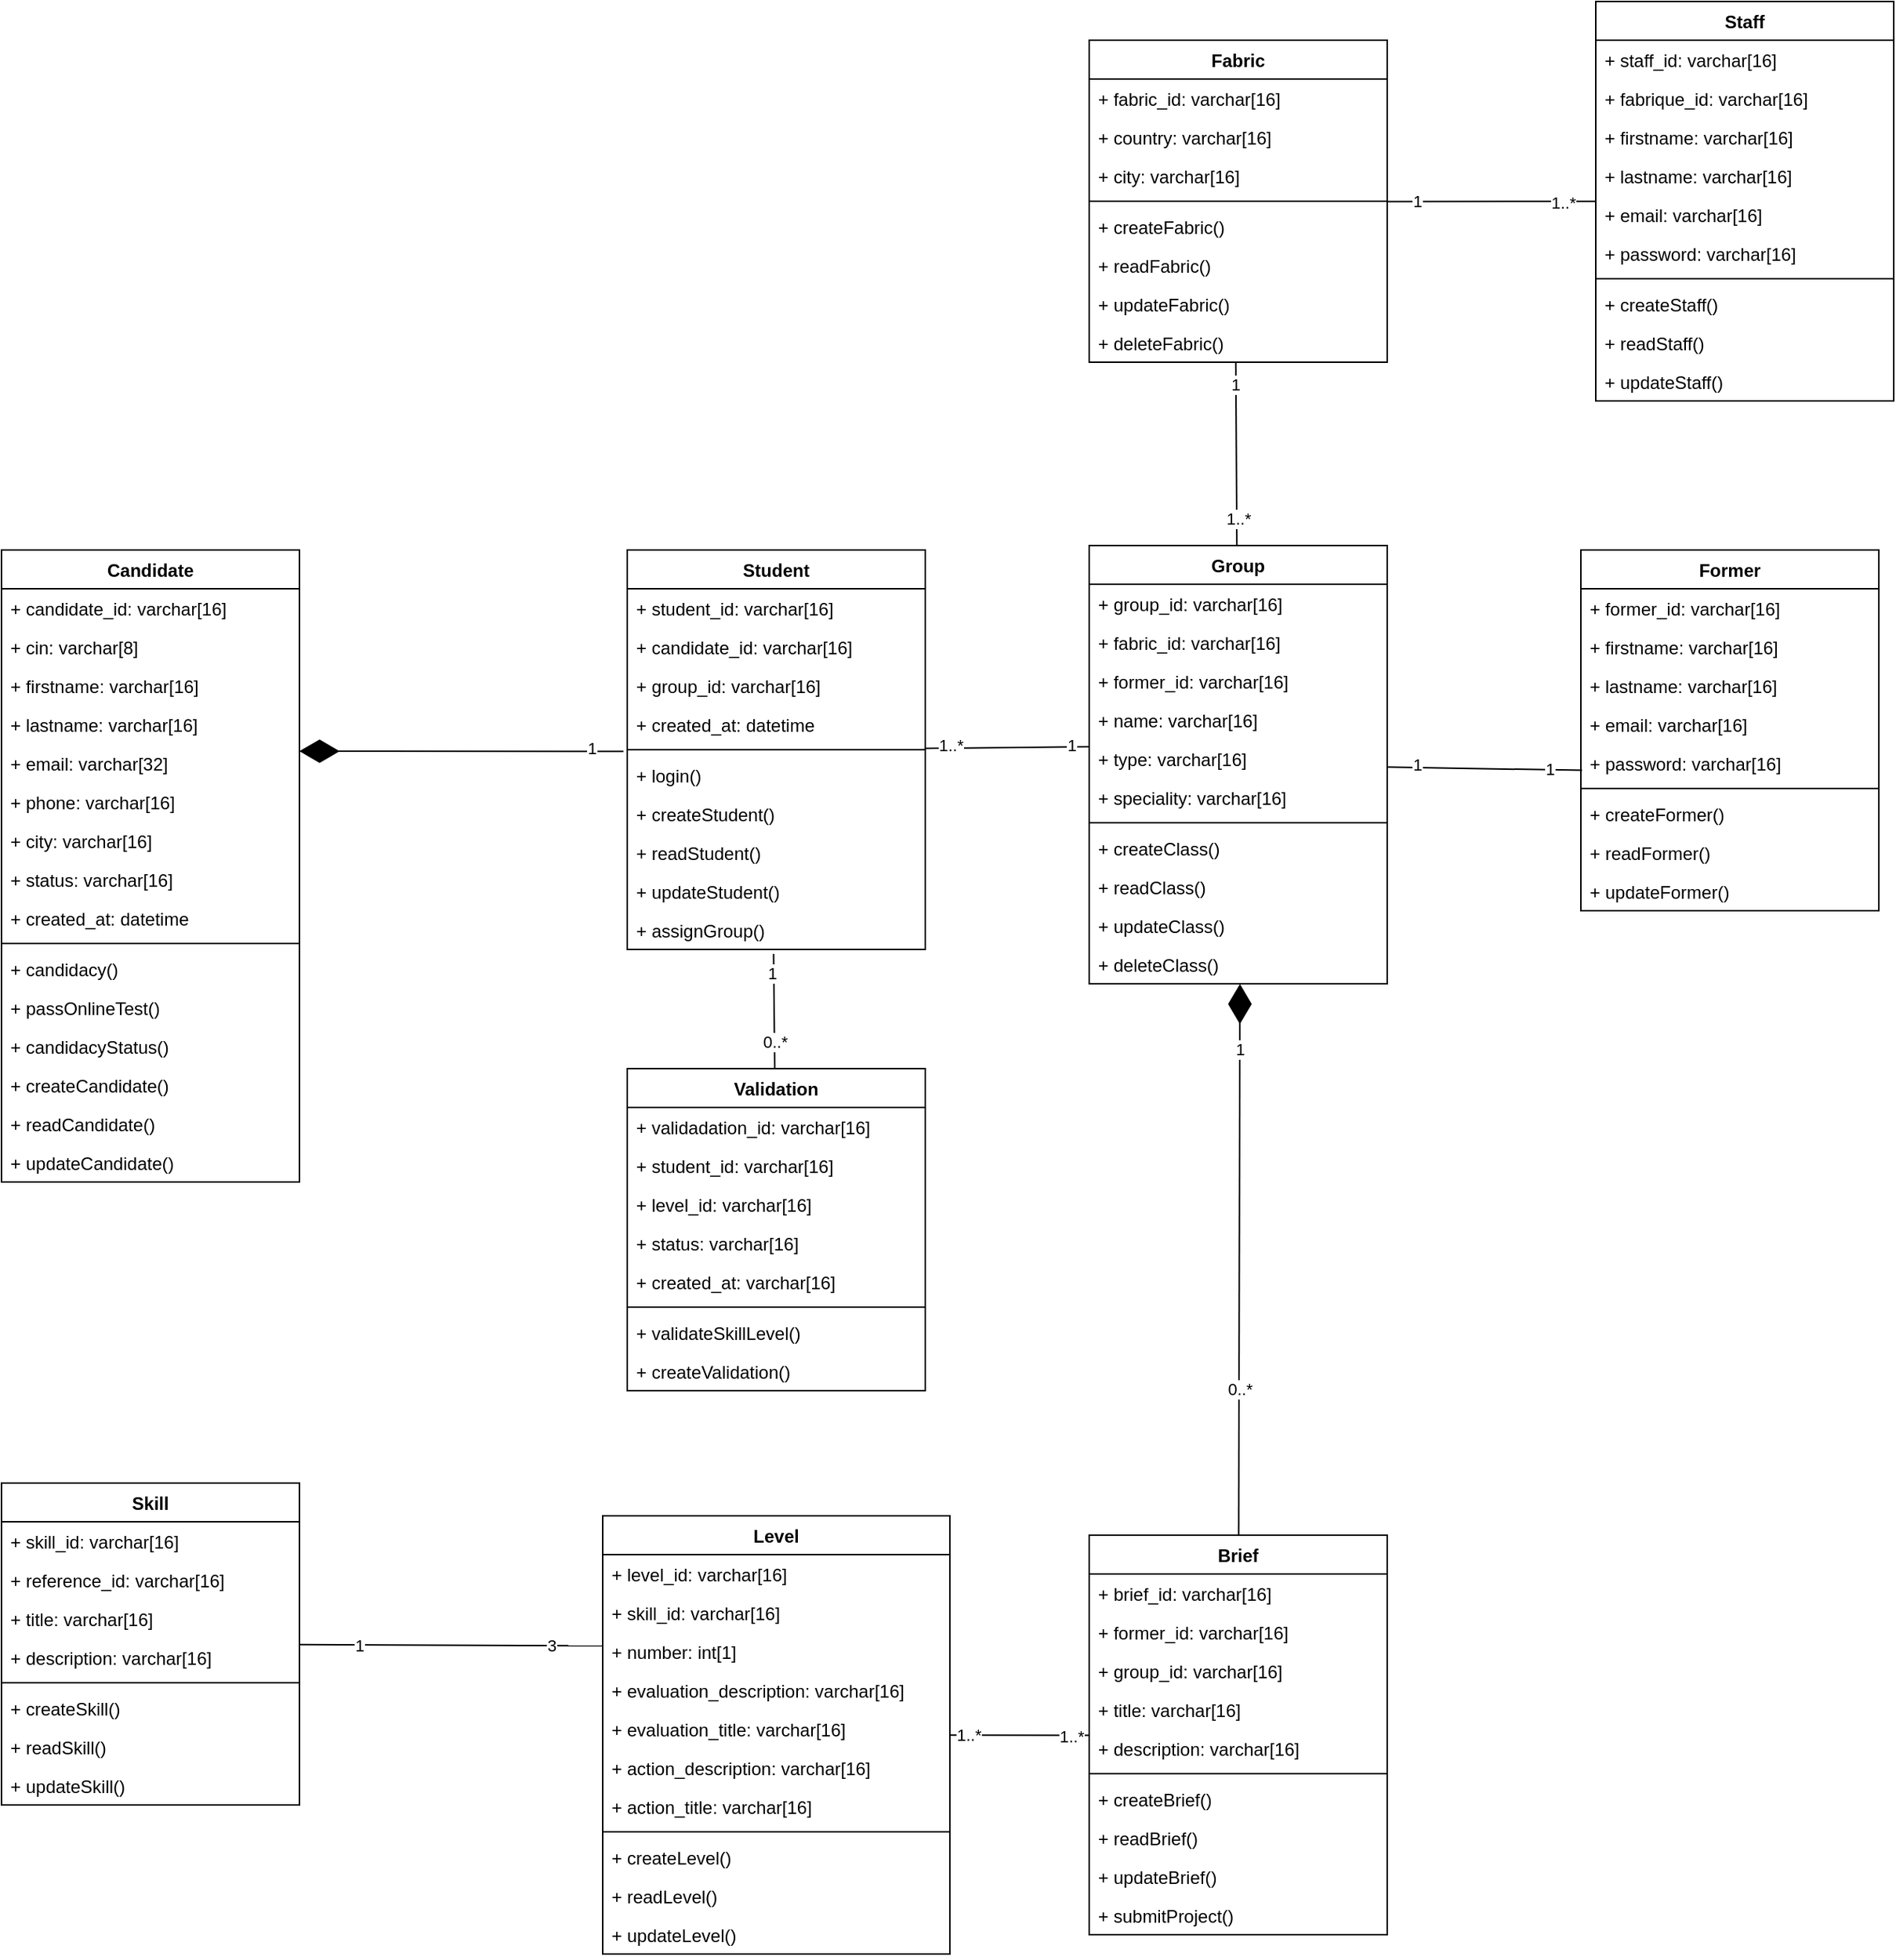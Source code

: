 <mxfile>
    <diagram id="HgT6JZXhrwyQDRHGxqrB" name="Page-1">
        <mxGraphModel dx="5070" dy="3520" grid="1" gridSize="10" guides="1" tooltips="1" connect="1" arrows="1" fold="1" page="1" pageScale="1" pageWidth="827" pageHeight="1169" background="#ffffff" math="0" shadow="0">
            <root>
                <mxCell id="0"/>
                <mxCell id="1" parent="0"/>
                <mxCell id="74" value="Candidate" style="swimlane;fontStyle=1;align=center;verticalAlign=top;childLayout=stackLayout;horizontal=1;startSize=26;horizontalStack=0;resizeParent=1;resizeParentMax=0;resizeLast=0;collapsible=1;marginBottom=0;" parent="1" vertex="1">
                    <mxGeometry x="-70" y="32" width="200" height="424" as="geometry"/>
                </mxCell>
                <mxCell id="3" value="+ candidate_id: varchar[16]" style="text;strokeColor=none;fillColor=none;align=left;verticalAlign=top;spacingLeft=4;spacingRight=4;overflow=hidden;rotatable=0;points=[[0,0.5],[1,0.5]];portConstraint=eastwest;" parent="74" vertex="1">
                    <mxGeometry y="26" width="200" height="26" as="geometry"/>
                </mxCell>
                <mxCell id="14" value="+ cin: varchar[8]" style="text;strokeColor=none;fillColor=none;align=left;verticalAlign=top;spacingLeft=4;spacingRight=4;overflow=hidden;rotatable=0;points=[[0,0.5],[1,0.5]];portConstraint=eastwest;" parent="74" vertex="1">
                    <mxGeometry y="52" width="200" height="26" as="geometry"/>
                </mxCell>
                <mxCell id="4" value="+ firstname: varchar[16]" style="text;strokeColor=none;fillColor=none;align=left;verticalAlign=top;spacingLeft=4;spacingRight=4;overflow=hidden;rotatable=0;points=[[0,0.5],[1,0.5]];portConstraint=eastwest;" parent="74" vertex="1">
                    <mxGeometry y="78" width="200" height="26" as="geometry"/>
                </mxCell>
                <mxCell id="5" value="+ lastname: varchar[16]" style="text;strokeColor=none;fillColor=none;align=left;verticalAlign=top;spacingLeft=4;spacingRight=4;overflow=hidden;rotatable=0;points=[[0,0.5],[1,0.5]];portConstraint=eastwest;" parent="74" vertex="1">
                    <mxGeometry y="104" width="200" height="26" as="geometry"/>
                </mxCell>
                <mxCell id="6" value="+ email: varchar[32]" style="text;strokeColor=none;fillColor=none;align=left;verticalAlign=top;spacingLeft=4;spacingRight=4;overflow=hidden;rotatable=0;points=[[0,0.5],[1,0.5]];portConstraint=eastwest;" parent="74" vertex="1">
                    <mxGeometry y="130" width="200" height="26" as="geometry"/>
                </mxCell>
                <mxCell id="7" value="+ phone: varchar[16]" style="text;strokeColor=none;fillColor=none;align=left;verticalAlign=top;spacingLeft=4;spacingRight=4;overflow=hidden;rotatable=0;points=[[0,0.5],[1,0.5]];portConstraint=eastwest;" parent="74" vertex="1">
                    <mxGeometry y="156" width="200" height="26" as="geometry"/>
                </mxCell>
                <mxCell id="25" value="+ city: varchar[16]" style="text;strokeColor=none;fillColor=none;align=left;verticalAlign=top;spacingLeft=4;spacingRight=4;overflow=hidden;rotatable=0;points=[[0,0.5],[1,0.5]];portConstraint=eastwest;" parent="74" vertex="1">
                    <mxGeometry y="182" width="200" height="26" as="geometry"/>
                </mxCell>
                <mxCell id="15" value="+ status: varchar[16]" style="text;strokeColor=none;fillColor=none;align=left;verticalAlign=top;spacingLeft=4;spacingRight=4;overflow=hidden;rotatable=0;points=[[0,0.5],[1,0.5]];portConstraint=eastwest;" parent="74" vertex="1">
                    <mxGeometry y="208" width="200" height="26" as="geometry"/>
                </mxCell>
                <mxCell id="26" value="+ created_at: datetime" style="text;strokeColor=none;fillColor=none;align=left;verticalAlign=top;spacingLeft=4;spacingRight=4;overflow=hidden;rotatable=0;points=[[0,0.5],[1,0.5]];portConstraint=eastwest;" parent="74" vertex="1">
                    <mxGeometry y="234" width="200" height="26" as="geometry"/>
                </mxCell>
                <mxCell id="76" value="" style="line;strokeWidth=1;fillColor=none;align=left;verticalAlign=middle;spacingTop=-1;spacingLeft=3;spacingRight=3;rotatable=0;labelPosition=right;points=[];portConstraint=eastwest;" parent="74" vertex="1">
                    <mxGeometry y="260" width="200" height="8" as="geometry"/>
                </mxCell>
                <mxCell id="77" value="+ candidacy()" style="text;strokeColor=none;fillColor=none;align=left;verticalAlign=top;spacingLeft=4;spacingRight=4;overflow=hidden;rotatable=0;points=[[0,0.5],[1,0.5]];portConstraint=eastwest;" parent="74" vertex="1">
                    <mxGeometry y="268" width="200" height="26" as="geometry"/>
                </mxCell>
                <mxCell id="93" value="+ passOnlineTest()" style="text;strokeColor=none;fillColor=none;align=left;verticalAlign=top;spacingLeft=4;spacingRight=4;overflow=hidden;rotatable=0;points=[[0,0.5],[1,0.5]];portConstraint=eastwest;" parent="74" vertex="1">
                    <mxGeometry y="294" width="200" height="26" as="geometry"/>
                </mxCell>
                <mxCell id="115" value="+ candidacyStatus()" style="text;strokeColor=none;fillColor=none;align=left;verticalAlign=top;spacingLeft=4;spacingRight=4;overflow=hidden;rotatable=0;points=[[0,0.5],[1,0.5]];portConstraint=eastwest;" parent="74" vertex="1">
                    <mxGeometry y="320" width="200" height="26" as="geometry"/>
                </mxCell>
                <mxCell id="174" value="+ createCandidate()" style="text;strokeColor=none;fillColor=none;align=left;verticalAlign=top;spacingLeft=4;spacingRight=4;overflow=hidden;rotatable=0;points=[[0,0.5],[1,0.5]];portConstraint=eastwest;" parent="74" vertex="1">
                    <mxGeometry y="346" width="200" height="26" as="geometry"/>
                </mxCell>
                <mxCell id="175" value="+ readCandidate()" style="text;strokeColor=none;fillColor=none;align=left;verticalAlign=top;spacingLeft=4;spacingRight=4;overflow=hidden;rotatable=0;points=[[0,0.5],[1,0.5]];portConstraint=eastwest;" parent="74" vertex="1">
                    <mxGeometry y="372" width="200" height="26" as="geometry"/>
                </mxCell>
                <mxCell id="176" value="+ updateCandidate()" style="text;strokeColor=none;fillColor=none;align=left;verticalAlign=top;spacingLeft=4;spacingRight=4;overflow=hidden;rotatable=0;points=[[0,0.5],[1,0.5]];portConstraint=eastwest;" parent="74" vertex="1">
                    <mxGeometry y="398" width="200" height="26" as="geometry"/>
                </mxCell>
                <mxCell id="261" style="edgeStyle=none;html=1;entryX=0.506;entryY=1.007;entryDx=0;entryDy=0;entryPerimeter=0;endArrow=diamondThin;endFill=1;endSize=24;" parent="1" source="94" target="119" edge="1">
                    <mxGeometry relative="1" as="geometry"/>
                </mxCell>
                <mxCell id="262" value="0..*" style="edgeLabel;html=1;align=center;verticalAlign=middle;resizable=0;points=[];" parent="261" vertex="1" connectable="0">
                    <mxGeometry x="-0.469" relative="1" as="geometry">
                        <mxPoint as="offset"/>
                    </mxGeometry>
                </mxCell>
                <mxCell id="265" value="1" style="edgeLabel;html=1;align=center;verticalAlign=middle;resizable=0;points=[];" parent="261" vertex="1" connectable="0">
                    <mxGeometry x="0.765" relative="1" as="geometry">
                        <mxPoint as="offset"/>
                    </mxGeometry>
                </mxCell>
                <mxCell id="94" value="Brief" style="swimlane;fontStyle=1;align=center;verticalAlign=top;childLayout=stackLayout;horizontal=1;startSize=26;horizontalStack=0;resizeParent=1;resizeParentMax=0;resizeLast=0;collapsible=1;marginBottom=0;" parent="1" vertex="1">
                    <mxGeometry x="660" y="693" width="200" height="268" as="geometry"/>
                </mxCell>
                <mxCell id="206" value="+ brief_id: varchar[16]" style="text;strokeColor=none;fillColor=none;align=left;verticalAlign=top;spacingLeft=4;spacingRight=4;overflow=hidden;rotatable=0;points=[[0,0.5],[1,0.5]];portConstraint=eastwest;" parent="94" vertex="1">
                    <mxGeometry y="26" width="200" height="26" as="geometry"/>
                </mxCell>
                <mxCell id="207" value="+ former_id: varchar[16]" style="text;strokeColor=none;fillColor=none;align=left;verticalAlign=top;spacingLeft=4;spacingRight=4;overflow=hidden;rotatable=0;points=[[0,0.5],[1,0.5]];portConstraint=eastwest;" parent="94" vertex="1">
                    <mxGeometry y="52" width="200" height="26" as="geometry"/>
                </mxCell>
                <mxCell id="210" value="+ group_id: varchar[16]" style="text;strokeColor=none;fillColor=none;align=left;verticalAlign=top;spacingLeft=4;spacingRight=4;overflow=hidden;rotatable=0;points=[[0,0.5],[1,0.5]];portConstraint=eastwest;" parent="94" vertex="1">
                    <mxGeometry y="78" width="200" height="26" as="geometry"/>
                </mxCell>
                <mxCell id="208" value="+ title: varchar[16]" style="text;strokeColor=none;fillColor=none;align=left;verticalAlign=top;spacingLeft=4;spacingRight=4;overflow=hidden;rotatable=0;points=[[0,0.5],[1,0.5]];portConstraint=eastwest;" parent="94" vertex="1">
                    <mxGeometry y="104" width="200" height="26" as="geometry"/>
                </mxCell>
                <mxCell id="209" value="+ description: varchar[16]" style="text;strokeColor=none;fillColor=none;align=left;verticalAlign=top;spacingLeft=4;spacingRight=4;overflow=hidden;rotatable=0;points=[[0,0.5],[1,0.5]];portConstraint=eastwest;" parent="94" vertex="1">
                    <mxGeometry y="130" width="200" height="26" as="geometry"/>
                </mxCell>
                <mxCell id="104" value="" style="line;strokeWidth=1;fillColor=none;align=left;verticalAlign=middle;spacingTop=-1;spacingLeft=3;spacingRight=3;rotatable=0;labelPosition=right;points=[];portConstraint=eastwest;" parent="94" vertex="1">
                    <mxGeometry y="156" width="200" height="8" as="geometry"/>
                </mxCell>
                <mxCell id="166" value="+ createBrief()" style="text;strokeColor=none;fillColor=none;align=left;verticalAlign=top;spacingLeft=4;spacingRight=4;overflow=hidden;rotatable=0;points=[[0,0.5],[1,0.5]];portConstraint=eastwest;" parent="94" vertex="1">
                    <mxGeometry y="164" width="200" height="26" as="geometry"/>
                </mxCell>
                <mxCell id="167" value="+ readBrief()" style="text;strokeColor=none;fillColor=none;align=left;verticalAlign=top;spacingLeft=4;spacingRight=4;overflow=hidden;rotatable=0;points=[[0,0.5],[1,0.5]];portConstraint=eastwest;" parent="94" vertex="1">
                    <mxGeometry y="190" width="200" height="26" as="geometry"/>
                </mxCell>
                <mxCell id="168" value="+ updateBrief()" style="text;strokeColor=none;fillColor=none;align=left;verticalAlign=top;spacingLeft=4;spacingRight=4;overflow=hidden;rotatable=0;points=[[0,0.5],[1,0.5]];portConstraint=eastwest;" parent="94" vertex="1">
                    <mxGeometry y="216" width="200" height="26" as="geometry"/>
                </mxCell>
                <mxCell id="296" value="+ submitProject()" style="text;strokeColor=none;fillColor=none;align=left;verticalAlign=top;spacingLeft=4;spacingRight=4;overflow=hidden;rotatable=0;points=[[0,0.5],[1,0.5]];portConstraint=eastwest;" parent="94" vertex="1">
                    <mxGeometry y="242" width="200" height="26" as="geometry"/>
                </mxCell>
                <mxCell id="258" style="edgeStyle=none;html=1;entryX=0.004;entryY=0.685;entryDx=0;entryDy=0;entryPerimeter=0;endArrow=none;endFill=0;" parent="1" source="107" target="194" edge="1">
                    <mxGeometry relative="1" as="geometry"/>
                </mxCell>
                <mxCell id="263" value="1" style="edgeLabel;html=1;align=center;verticalAlign=middle;resizable=0;points=[];" parent="258" vertex="1" connectable="0">
                    <mxGeometry x="-0.694" y="-1" relative="1" as="geometry">
                        <mxPoint y="-3" as="offset"/>
                    </mxGeometry>
                </mxCell>
                <mxCell id="264" value="1" style="edgeLabel;html=1;align=center;verticalAlign=middle;resizable=0;points=[];" parent="258" vertex="1" connectable="0">
                    <mxGeometry x="0.666" y="-3" relative="1" as="geometry">
                        <mxPoint y="-4" as="offset"/>
                    </mxGeometry>
                </mxCell>
                <mxCell id="292" style="edgeStyle=none;html=1;entryX=0.492;entryY=1.016;entryDx=0;entryDy=0;entryPerimeter=0;endArrow=none;endFill=0;" parent="1" source="107" target="143" edge="1">
                    <mxGeometry relative="1" as="geometry"/>
                </mxCell>
                <mxCell id="293" value="1..*" style="edgeLabel;html=1;align=center;verticalAlign=middle;resizable=0;points=[];" parent="292" vertex="1" connectable="0">
                    <mxGeometry x="-0.709" y="-1" relative="1" as="geometry">
                        <mxPoint as="offset"/>
                    </mxGeometry>
                </mxCell>
                <mxCell id="294" value="1" style="edgeLabel;html=1;align=center;verticalAlign=middle;resizable=0;points=[];" parent="292" vertex="1" connectable="0">
                    <mxGeometry x="0.761" y="-1" relative="1" as="geometry">
                        <mxPoint x="-2" as="offset"/>
                    </mxGeometry>
                </mxCell>
                <mxCell id="107" value="Group" style="swimlane;fontStyle=1;align=center;verticalAlign=top;childLayout=stackLayout;horizontal=1;startSize=26;horizontalStack=0;resizeParent=1;resizeParentMax=0;resizeLast=0;collapsible=1;marginBottom=0;" parent="1" vertex="1">
                    <mxGeometry x="660" y="29" width="200" height="294" as="geometry"/>
                </mxCell>
                <mxCell id="110" value="+ group_id: varchar[16]" style="text;strokeColor=none;fillColor=none;align=left;verticalAlign=top;spacingLeft=4;spacingRight=4;overflow=hidden;rotatable=0;points=[[0,0.5],[1,0.5]];portConstraint=eastwest;" parent="107" vertex="1">
                    <mxGeometry y="26" width="200" height="26" as="geometry"/>
                </mxCell>
                <mxCell id="37" value="+ fabric_id: varchar[16]" style="text;strokeColor=none;fillColor=none;align=left;verticalAlign=top;spacingLeft=4;spacingRight=4;overflow=hidden;rotatable=0;points=[[0,0.5],[1,0.5]];portConstraint=eastwest;" parent="107" vertex="1">
                    <mxGeometry y="52" width="200" height="26" as="geometry"/>
                </mxCell>
                <mxCell id="31" value="+ former_id: varchar[16]" style="text;strokeColor=none;fillColor=none;align=left;verticalAlign=top;spacingLeft=4;spacingRight=4;overflow=hidden;rotatable=0;points=[[0,0.5],[1,0.5]];portConstraint=eastwest;" parent="107" vertex="1">
                    <mxGeometry y="78" width="200" height="26" as="geometry"/>
                </mxCell>
                <mxCell id="29" value="+ name: varchar[16]" style="text;strokeColor=none;fillColor=none;align=left;verticalAlign=top;spacingLeft=4;spacingRight=4;overflow=hidden;rotatable=0;points=[[0,0.5],[1,0.5]];portConstraint=eastwest;" parent="107" vertex="1">
                    <mxGeometry y="104" width="200" height="26" as="geometry"/>
                </mxCell>
                <mxCell id="30" value="+ type: varchar[16]" style="text;strokeColor=none;fillColor=none;align=left;verticalAlign=top;spacingLeft=4;spacingRight=4;overflow=hidden;rotatable=0;points=[[0,0.5],[1,0.5]];portConstraint=eastwest;" parent="107" vertex="1">
                    <mxGeometry y="130" width="200" height="26" as="geometry"/>
                </mxCell>
                <mxCell id="116" value="+ speciality: varchar[16]" style="text;strokeColor=none;fillColor=none;align=left;verticalAlign=top;spacingLeft=4;spacingRight=4;overflow=hidden;rotatable=0;points=[[0,0.5],[1,0.5]];portConstraint=eastwest;" parent="107" vertex="1">
                    <mxGeometry y="156" width="200" height="26" as="geometry"/>
                </mxCell>
                <mxCell id="112" value="" style="line;strokeWidth=1;fillColor=none;align=left;verticalAlign=middle;spacingTop=-1;spacingLeft=3;spacingRight=3;rotatable=0;labelPosition=right;points=[];portConstraint=eastwest;" parent="107" vertex="1">
                    <mxGeometry y="182" width="200" height="8" as="geometry"/>
                </mxCell>
                <mxCell id="114" value="+ createClass()" style="text;strokeColor=none;fillColor=none;align=left;verticalAlign=top;spacingLeft=4;spacingRight=4;overflow=hidden;rotatable=0;points=[[0,0.5],[1,0.5]];portConstraint=eastwest;" parent="107" vertex="1">
                    <mxGeometry y="190" width="200" height="26" as="geometry"/>
                </mxCell>
                <mxCell id="117" value="+ readClass()" style="text;strokeColor=none;fillColor=none;align=left;verticalAlign=top;spacingLeft=4;spacingRight=4;overflow=hidden;rotatable=0;points=[[0,0.5],[1,0.5]];portConstraint=eastwest;" parent="107" vertex="1">
                    <mxGeometry y="216" width="200" height="26" as="geometry"/>
                </mxCell>
                <mxCell id="118" value="+ updateClass()" style="text;strokeColor=none;fillColor=none;align=left;verticalAlign=top;spacingLeft=4;spacingRight=4;overflow=hidden;rotatable=0;points=[[0,0.5],[1,0.5]];portConstraint=eastwest;" parent="107" vertex="1">
                    <mxGeometry y="242" width="200" height="26" as="geometry"/>
                </mxCell>
                <mxCell id="119" value="+ deleteClass()" style="text;strokeColor=none;fillColor=none;align=left;verticalAlign=top;spacingLeft=4;spacingRight=4;overflow=hidden;rotatable=0;points=[[0,0.5],[1,0.5]];portConstraint=eastwest;" parent="107" vertex="1">
                    <mxGeometry y="268" width="200" height="26" as="geometry"/>
                </mxCell>
                <mxCell id="132" value="Fabric" style="swimlane;fontStyle=1;align=center;verticalAlign=top;childLayout=stackLayout;horizontal=1;startSize=26;horizontalStack=0;resizeParent=1;resizeParentMax=0;resizeLast=0;collapsible=1;marginBottom=0;" parent="1" vertex="1">
                    <mxGeometry x="660" y="-310" width="200" height="216" as="geometry"/>
                </mxCell>
                <mxCell id="33" value="+ fabric_id: varchar[16]" style="text;strokeColor=none;fillColor=none;align=left;verticalAlign=top;spacingLeft=4;spacingRight=4;overflow=hidden;rotatable=0;points=[[0,0.5],[1,0.5]];portConstraint=eastwest;" parent="132" vertex="1">
                    <mxGeometry y="26" width="200" height="26" as="geometry"/>
                </mxCell>
                <mxCell id="35" value="+ country: varchar[16]" style="text;strokeColor=none;fillColor=none;align=left;verticalAlign=top;spacingLeft=4;spacingRight=4;overflow=hidden;rotatable=0;points=[[0,0.5],[1,0.5]];portConstraint=eastwest;" parent="132" vertex="1">
                    <mxGeometry y="52" width="200" height="26" as="geometry"/>
                </mxCell>
                <mxCell id="34" value="+ city: varchar[16]" style="text;strokeColor=none;fillColor=none;align=left;verticalAlign=top;spacingLeft=4;spacingRight=4;overflow=hidden;rotatable=0;points=[[0,0.5],[1,0.5]];portConstraint=eastwest;" parent="132" vertex="1">
                    <mxGeometry y="78" width="200" height="26" as="geometry"/>
                </mxCell>
                <mxCell id="139" value="" style="line;strokeWidth=1;fillColor=none;align=left;verticalAlign=middle;spacingTop=-1;spacingLeft=3;spacingRight=3;rotatable=0;labelPosition=right;points=[];portConstraint=eastwest;" parent="132" vertex="1">
                    <mxGeometry y="104" width="200" height="8" as="geometry"/>
                </mxCell>
                <mxCell id="140" value="+ createFabric()" style="text;strokeColor=none;fillColor=none;align=left;verticalAlign=top;spacingLeft=4;spacingRight=4;overflow=hidden;rotatable=0;points=[[0,0.5],[1,0.5]];portConstraint=eastwest;" parent="132" vertex="1">
                    <mxGeometry y="112" width="200" height="26" as="geometry"/>
                </mxCell>
                <mxCell id="141" value="+ readFabric()" style="text;strokeColor=none;fillColor=none;align=left;verticalAlign=top;spacingLeft=4;spacingRight=4;overflow=hidden;rotatable=0;points=[[0,0.5],[1,0.5]];portConstraint=eastwest;" parent="132" vertex="1">
                    <mxGeometry y="138" width="200" height="26" as="geometry"/>
                </mxCell>
                <mxCell id="142" value="+ updateFabric()" style="text;strokeColor=none;fillColor=none;align=left;verticalAlign=top;spacingLeft=4;spacingRight=4;overflow=hidden;rotatable=0;points=[[0,0.5],[1,0.5]];portConstraint=eastwest;" parent="132" vertex="1">
                    <mxGeometry y="164" width="200" height="26" as="geometry"/>
                </mxCell>
                <mxCell id="143" value="+ deleteFabric()" style="text;strokeColor=none;fillColor=none;align=left;verticalAlign=top;spacingLeft=4;spacingRight=4;overflow=hidden;rotatable=0;points=[[0,0.5],[1,0.5]];portConstraint=eastwest;" parent="132" vertex="1">
                    <mxGeometry y="190" width="200" height="26" as="geometry"/>
                </mxCell>
                <mxCell id="152" value="Former" style="swimlane;fontStyle=1;align=center;verticalAlign=top;childLayout=stackLayout;horizontal=1;startSize=26;horizontalStack=0;resizeParent=1;resizeParentMax=0;resizeLast=0;collapsible=1;marginBottom=0;" parent="1" vertex="1">
                    <mxGeometry x="990" y="32" width="200" height="242" as="geometry"/>
                </mxCell>
                <mxCell id="39" value="+ former_id: varchar[16]" style="text;strokeColor=none;fillColor=none;align=left;verticalAlign=top;spacingLeft=4;spacingRight=4;overflow=hidden;rotatable=0;points=[[0,0.5],[1,0.5]];portConstraint=eastwest;" parent="152" vertex="1">
                    <mxGeometry y="26" width="200" height="26" as="geometry"/>
                </mxCell>
                <mxCell id="40" value="+ firstname: varchar[16]" style="text;strokeColor=none;fillColor=none;align=left;verticalAlign=top;spacingLeft=4;spacingRight=4;overflow=hidden;rotatable=0;points=[[0,0.5],[1,0.5]];portConstraint=eastwest;" parent="152" vertex="1">
                    <mxGeometry y="52" width="200" height="26" as="geometry"/>
                </mxCell>
                <mxCell id="41" value="+ lastname: varchar[16]" style="text;strokeColor=none;fillColor=none;align=left;verticalAlign=top;spacingLeft=4;spacingRight=4;overflow=hidden;rotatable=0;points=[[0,0.5],[1,0.5]];portConstraint=eastwest;" parent="152" vertex="1">
                    <mxGeometry y="78" width="200" height="26" as="geometry"/>
                </mxCell>
                <mxCell id="193" value="+ email: varchar[16]" style="text;strokeColor=none;fillColor=none;align=left;verticalAlign=top;spacingLeft=4;spacingRight=4;overflow=hidden;rotatable=0;points=[[0,0.5],[1,0.5]];portConstraint=eastwest;" parent="152" vertex="1">
                    <mxGeometry y="104" width="200" height="26" as="geometry"/>
                </mxCell>
                <mxCell id="194" value="+ password: varchar[16]" style="text;strokeColor=none;fillColor=none;align=left;verticalAlign=top;spacingLeft=4;spacingRight=4;overflow=hidden;rotatable=0;points=[[0,0.5],[1,0.5]];portConstraint=eastwest;" parent="152" vertex="1">
                    <mxGeometry y="130" width="200" height="26" as="geometry"/>
                </mxCell>
                <mxCell id="156" value="" style="line;strokeWidth=1;fillColor=none;align=left;verticalAlign=middle;spacingTop=-1;spacingLeft=3;spacingRight=3;rotatable=0;labelPosition=right;points=[];portConstraint=eastwest;" parent="152" vertex="1">
                    <mxGeometry y="156" width="200" height="8" as="geometry"/>
                </mxCell>
                <mxCell id="157" value="+ createFormer()" style="text;strokeColor=none;fillColor=none;align=left;verticalAlign=top;spacingLeft=4;spacingRight=4;overflow=hidden;rotatable=0;points=[[0,0.5],[1,0.5]];portConstraint=eastwest;" parent="152" vertex="1">
                    <mxGeometry y="164" width="200" height="26" as="geometry"/>
                </mxCell>
                <mxCell id="158" value="+ readFormer()" style="text;strokeColor=none;fillColor=none;align=left;verticalAlign=top;spacingLeft=4;spacingRight=4;overflow=hidden;rotatable=0;points=[[0,0.5],[1,0.5]];portConstraint=eastwest;" parent="152" vertex="1">
                    <mxGeometry y="190" width="200" height="26" as="geometry"/>
                </mxCell>
                <mxCell id="159" value="+ updateFormer()" style="text;strokeColor=none;fillColor=none;align=left;verticalAlign=top;spacingLeft=4;spacingRight=4;overflow=hidden;rotatable=0;points=[[0,0.5],[1,0.5]];portConstraint=eastwest;" parent="152" vertex="1">
                    <mxGeometry y="216" width="200" height="26" as="geometry"/>
                </mxCell>
                <mxCell id="297" style="edgeStyle=none;html=1;entryX=1.001;entryY=-0.144;entryDx=0;entryDy=0;entryPerimeter=0;endArrow=none;endFill=0;" parent="1" source="178" target="140" edge="1">
                    <mxGeometry relative="1" as="geometry"/>
                </mxCell>
                <mxCell id="298" value="1..*" style="edgeLabel;html=1;align=center;verticalAlign=middle;resizable=0;points=[];" parent="297" vertex="1" connectable="0">
                    <mxGeometry x="-0.684" y="1" relative="1" as="geometry">
                        <mxPoint as="offset"/>
                    </mxGeometry>
                </mxCell>
                <mxCell id="299" value="1" style="edgeLabel;html=1;align=center;verticalAlign=middle;resizable=0;points=[];" parent="297" vertex="1" connectable="0">
                    <mxGeometry x="0.722" relative="1" as="geometry">
                        <mxPoint as="offset"/>
                    </mxGeometry>
                </mxCell>
                <mxCell id="178" value="Staff" style="swimlane;fontStyle=1;align=center;verticalAlign=top;childLayout=stackLayout;horizontal=1;startSize=26;horizontalStack=0;resizeParent=1;resizeParentMax=0;resizeLast=0;collapsible=1;marginBottom=0;" parent="1" vertex="1">
                    <mxGeometry x="1000" y="-336" width="200" height="268" as="geometry"/>
                </mxCell>
                <mxCell id="187" value="+ staff_id: varchar[16]" style="text;strokeColor=none;fillColor=none;align=left;verticalAlign=top;spacingLeft=4;spacingRight=4;overflow=hidden;rotatable=0;points=[[0,0.5],[1,0.5]];portConstraint=eastwest;" parent="178" vertex="1">
                    <mxGeometry y="26" width="200" height="26" as="geometry"/>
                </mxCell>
                <mxCell id="188" value="+ fabrique_id: varchar[16]" style="text;strokeColor=none;fillColor=none;align=left;verticalAlign=top;spacingLeft=4;spacingRight=4;overflow=hidden;rotatable=0;points=[[0,0.5],[1,0.5]];portConstraint=eastwest;" parent="178" vertex="1">
                    <mxGeometry y="52" width="200" height="26" as="geometry"/>
                </mxCell>
                <mxCell id="189" value="+ firstname: varchar[16]" style="text;strokeColor=none;fillColor=none;align=left;verticalAlign=top;spacingLeft=4;spacingRight=4;overflow=hidden;rotatable=0;points=[[0,0.5],[1,0.5]];portConstraint=eastwest;" parent="178" vertex="1">
                    <mxGeometry y="78" width="200" height="26" as="geometry"/>
                </mxCell>
                <mxCell id="190" value="+ lastname: varchar[16]" style="text;strokeColor=none;fillColor=none;align=left;verticalAlign=top;spacingLeft=4;spacingRight=4;overflow=hidden;rotatable=0;points=[[0,0.5],[1,0.5]];portConstraint=eastwest;" parent="178" vertex="1">
                    <mxGeometry y="104" width="200" height="26" as="geometry"/>
                </mxCell>
                <mxCell id="191" value="+ email: varchar[16]" style="text;strokeColor=none;fillColor=none;align=left;verticalAlign=top;spacingLeft=4;spacingRight=4;overflow=hidden;rotatable=0;points=[[0,0.5],[1,0.5]];portConstraint=eastwest;" parent="178" vertex="1">
                    <mxGeometry y="130" width="200" height="26" as="geometry"/>
                </mxCell>
                <mxCell id="192" value="+ password: varchar[16]" style="text;strokeColor=none;fillColor=none;align=left;verticalAlign=top;spacingLeft=4;spacingRight=4;overflow=hidden;rotatable=0;points=[[0,0.5],[1,0.5]];portConstraint=eastwest;" parent="178" vertex="1">
                    <mxGeometry y="156" width="200" height="26" as="geometry"/>
                </mxCell>
                <mxCell id="182" value="" style="line;strokeWidth=1;fillColor=none;align=left;verticalAlign=middle;spacingTop=-1;spacingLeft=3;spacingRight=3;rotatable=0;labelPosition=right;points=[];portConstraint=eastwest;" parent="178" vertex="1">
                    <mxGeometry y="182" width="200" height="8" as="geometry"/>
                </mxCell>
                <mxCell id="183" value="+ createStaff()" style="text;strokeColor=none;fillColor=none;align=left;verticalAlign=top;spacingLeft=4;spacingRight=4;overflow=hidden;rotatable=0;points=[[0,0.5],[1,0.5]];portConstraint=eastwest;" parent="178" vertex="1">
                    <mxGeometry y="190" width="200" height="26" as="geometry"/>
                </mxCell>
                <mxCell id="184" value="+ readStaff()" style="text;strokeColor=none;fillColor=none;align=left;verticalAlign=top;spacingLeft=4;spacingRight=4;overflow=hidden;rotatable=0;points=[[0,0.5],[1,0.5]];portConstraint=eastwest;" parent="178" vertex="1">
                    <mxGeometry y="216" width="200" height="26" as="geometry"/>
                </mxCell>
                <mxCell id="185" value="+ updateStaff()" style="text;strokeColor=none;fillColor=none;align=left;verticalAlign=top;spacingLeft=4;spacingRight=4;overflow=hidden;rotatable=0;points=[[0,0.5],[1,0.5]];portConstraint=eastwest;" parent="178" vertex="1">
                    <mxGeometry y="242" width="200" height="26" as="geometry"/>
                </mxCell>
                <mxCell id="252" style="edgeStyle=none;html=1;entryX=0.001;entryY=0.194;entryDx=0;entryDy=0;entryPerimeter=0;endArrow=none;endFill=0;" parent="1" source="195" target="30" edge="1">
                    <mxGeometry relative="1" as="geometry"/>
                </mxCell>
                <mxCell id="253" value="1..*" style="edgeLabel;html=1;align=center;verticalAlign=middle;resizable=0;points=[];" parent="252" vertex="1" connectable="0">
                    <mxGeometry x="-0.859" y="6" relative="1" as="geometry">
                        <mxPoint x="9" y="4" as="offset"/>
                    </mxGeometry>
                </mxCell>
                <mxCell id="260" value="1" style="edgeLabel;html=1;align=center;verticalAlign=middle;resizable=0;points=[];" parent="252" vertex="1" connectable="0">
                    <mxGeometry x="0.776" y="-1" relative="1" as="geometry">
                        <mxPoint y="-2" as="offset"/>
                    </mxGeometry>
                </mxCell>
                <mxCell id="195" value="Student" style="swimlane;fontStyle=1;align=center;verticalAlign=top;childLayout=stackLayout;horizontal=1;startSize=26;horizontalStack=0;resizeParent=1;resizeParentMax=0;resizeLast=0;collapsible=1;marginBottom=0;" parent="1" vertex="1">
                    <mxGeometry x="350" y="32" width="200" height="268" as="geometry"/>
                </mxCell>
                <mxCell id="196" value="+ student_id: varchar[16]" style="text;strokeColor=none;fillColor=none;align=left;verticalAlign=top;spacingLeft=4;spacingRight=4;overflow=hidden;rotatable=0;points=[[0,0.5],[1,0.5]];portConstraint=eastwest;" parent="195" vertex="1">
                    <mxGeometry y="26" width="200" height="26" as="geometry"/>
                </mxCell>
                <mxCell id="197" value="+ candidate_id: varchar[16]" style="text;strokeColor=none;fillColor=none;align=left;verticalAlign=top;spacingLeft=4;spacingRight=4;overflow=hidden;rotatable=0;points=[[0,0.5],[1,0.5]];portConstraint=eastwest;" parent="195" vertex="1">
                    <mxGeometry y="52" width="200" height="26" as="geometry"/>
                </mxCell>
                <mxCell id="198" value="+ group_id: varchar[16]" style="text;strokeColor=none;fillColor=none;align=left;verticalAlign=top;spacingLeft=4;spacingRight=4;overflow=hidden;rotatable=0;points=[[0,0.5],[1,0.5]];portConstraint=eastwest;" parent="195" vertex="1">
                    <mxGeometry y="78" width="200" height="26" as="geometry"/>
                </mxCell>
                <mxCell id="199" value="+ created_at: datetime" style="text;strokeColor=none;fillColor=none;align=left;verticalAlign=top;spacingLeft=4;spacingRight=4;overflow=hidden;rotatable=0;points=[[0,0.5],[1,0.5]];portConstraint=eastwest;" parent="195" vertex="1">
                    <mxGeometry y="104" width="200" height="26" as="geometry"/>
                </mxCell>
                <mxCell id="200" value="" style="line;strokeWidth=1;fillColor=none;align=left;verticalAlign=middle;spacingTop=-1;spacingLeft=3;spacingRight=3;rotatable=0;labelPosition=right;points=[];portConstraint=eastwest;" parent="195" vertex="1">
                    <mxGeometry y="130" width="200" height="8" as="geometry"/>
                </mxCell>
                <mxCell id="201" value="+ login()" style="text;strokeColor=none;fillColor=none;align=left;verticalAlign=top;spacingLeft=4;spacingRight=4;overflow=hidden;rotatable=0;points=[[0,0.5],[1,0.5]];portConstraint=eastwest;" parent="195" vertex="1">
                    <mxGeometry y="138" width="200" height="26" as="geometry"/>
                </mxCell>
                <mxCell id="203" value="+ createStudent()" style="text;strokeColor=none;fillColor=none;align=left;verticalAlign=top;spacingLeft=4;spacingRight=4;overflow=hidden;rotatable=0;points=[[0,0.5],[1,0.5]];portConstraint=eastwest;" parent="195" vertex="1">
                    <mxGeometry y="164" width="200" height="26" as="geometry"/>
                </mxCell>
                <mxCell id="204" value="+ readStudent()" style="text;strokeColor=none;fillColor=none;align=left;verticalAlign=top;spacingLeft=4;spacingRight=4;overflow=hidden;rotatable=0;points=[[0,0.5],[1,0.5]];portConstraint=eastwest;" parent="195" vertex="1">
                    <mxGeometry y="190" width="200" height="26" as="geometry"/>
                </mxCell>
                <mxCell id="205" value="+ updateStudent()" style="text;strokeColor=none;fillColor=none;align=left;verticalAlign=top;spacingLeft=4;spacingRight=4;overflow=hidden;rotatable=0;points=[[0,0.5],[1,0.5]];portConstraint=eastwest;" parent="195" vertex="1">
                    <mxGeometry y="216" width="200" height="26" as="geometry"/>
                </mxCell>
                <mxCell id="300" value="+ assignGroup()" style="text;strokeColor=none;fillColor=none;align=left;verticalAlign=top;spacingLeft=4;spacingRight=4;overflow=hidden;rotatable=0;points=[[0,0.5],[1,0.5]];portConstraint=eastwest;" vertex="1" parent="195">
                    <mxGeometry y="242" width="200" height="26" as="geometry"/>
                </mxCell>
                <mxCell id="269" style="edgeStyle=none;html=1;entryX=0.002;entryY=0.353;entryDx=0;entryDy=0;entryPerimeter=0;endArrow=none;endFill=0;" parent="1" source="211" target="247" edge="1">
                    <mxGeometry relative="1" as="geometry"/>
                </mxCell>
                <mxCell id="270" value="3" style="edgeLabel;html=1;align=center;verticalAlign=middle;resizable=0;points=[];" parent="269" vertex="1" connectable="0">
                    <mxGeometry x="0.663" relative="1" as="geometry">
                        <mxPoint x="-1" as="offset"/>
                    </mxGeometry>
                </mxCell>
                <mxCell id="272" value="1" style="edgeLabel;html=1;align=center;verticalAlign=middle;resizable=0;points=[];" parent="269" vertex="1" connectable="0">
                    <mxGeometry x="-0.613" relative="1" as="geometry">
                        <mxPoint as="offset"/>
                    </mxGeometry>
                </mxCell>
                <mxCell id="211" value="Skill" style="swimlane;fontStyle=1;align=center;verticalAlign=top;childLayout=stackLayout;horizontal=1;startSize=26;horizontalStack=0;resizeParent=1;resizeParentMax=0;resizeLast=0;collapsible=1;marginBottom=0;" parent="1" vertex="1">
                    <mxGeometry x="-70" y="658" width="200" height="216" as="geometry"/>
                </mxCell>
                <mxCell id="221" value="+ skill_id: varchar[16]" style="text;strokeColor=none;fillColor=none;align=left;verticalAlign=top;spacingLeft=4;spacingRight=4;overflow=hidden;rotatable=0;points=[[0,0.5],[1,0.5]];portConstraint=eastwest;" parent="211" vertex="1">
                    <mxGeometry y="26" width="200" height="26" as="geometry"/>
                </mxCell>
                <mxCell id="224" value="+ reference_id: varchar[16]" style="text;strokeColor=none;fillColor=none;align=left;verticalAlign=top;spacingLeft=4;spacingRight=4;overflow=hidden;rotatable=0;points=[[0,0.5],[1,0.5]];portConstraint=eastwest;" parent="211" vertex="1">
                    <mxGeometry y="52" width="200" height="26" as="geometry"/>
                </mxCell>
                <mxCell id="222" value="+ title: varchar[16]" style="text;strokeColor=none;fillColor=none;align=left;verticalAlign=top;spacingLeft=4;spacingRight=4;overflow=hidden;rotatable=0;points=[[0,0.5],[1,0.5]];portConstraint=eastwest;" parent="211" vertex="1">
                    <mxGeometry y="78" width="200" height="26" as="geometry"/>
                </mxCell>
                <mxCell id="223" value="+ description: varchar[16]" style="text;strokeColor=none;fillColor=none;align=left;verticalAlign=top;spacingLeft=4;spacingRight=4;overflow=hidden;rotatable=0;points=[[0,0.5],[1,0.5]];portConstraint=eastwest;" parent="211" vertex="1">
                    <mxGeometry y="104" width="200" height="26" as="geometry"/>
                </mxCell>
                <mxCell id="217" value="" style="line;strokeWidth=1;fillColor=none;align=left;verticalAlign=middle;spacingTop=-1;spacingLeft=3;spacingRight=3;rotatable=0;labelPosition=right;points=[];portConstraint=eastwest;" parent="211" vertex="1">
                    <mxGeometry y="130" width="200" height="8" as="geometry"/>
                </mxCell>
                <mxCell id="218" value="+ createSkill()" style="text;strokeColor=none;fillColor=none;align=left;verticalAlign=top;spacingLeft=4;spacingRight=4;overflow=hidden;rotatable=0;points=[[0,0.5],[1,0.5]];portConstraint=eastwest;" parent="211" vertex="1">
                    <mxGeometry y="138" width="200" height="26" as="geometry"/>
                </mxCell>
                <mxCell id="219" value="+ readSkill()" style="text;strokeColor=none;fillColor=none;align=left;verticalAlign=top;spacingLeft=4;spacingRight=4;overflow=hidden;rotatable=0;points=[[0,0.5],[1,0.5]];portConstraint=eastwest;" parent="211" vertex="1">
                    <mxGeometry y="164" width="200" height="26" as="geometry"/>
                </mxCell>
                <mxCell id="220" value="+ updateSkill()" style="text;strokeColor=none;fillColor=none;align=left;verticalAlign=top;spacingLeft=4;spacingRight=4;overflow=hidden;rotatable=0;points=[[0,0.5],[1,0.5]];portConstraint=eastwest;" parent="211" vertex="1">
                    <mxGeometry y="190" width="200" height="26" as="geometry"/>
                </mxCell>
                <mxCell id="266" style="edgeStyle=none;html=1;entryX=-0.001;entryY=0.165;entryDx=0;entryDy=0;entryPerimeter=0;endArrow=none;endFill=0;" parent="1" source="225" target="209" edge="1">
                    <mxGeometry relative="1" as="geometry"/>
                </mxCell>
                <mxCell id="267" value="1..*" style="edgeLabel;html=1;align=center;verticalAlign=middle;resizable=0;points=[];" parent="266" vertex="1" connectable="0">
                    <mxGeometry x="0.734" relative="1" as="geometry">
                        <mxPoint as="offset"/>
                    </mxGeometry>
                </mxCell>
                <mxCell id="268" value="1..*" style="edgeLabel;html=1;align=center;verticalAlign=middle;resizable=0;points=[];" parent="266" vertex="1" connectable="0">
                    <mxGeometry x="-0.734" relative="1" as="geometry">
                        <mxPoint as="offset"/>
                    </mxGeometry>
                </mxCell>
                <mxCell id="225" value="Level" style="swimlane;fontStyle=1;align=center;verticalAlign=top;childLayout=stackLayout;horizontal=1;startSize=26;horizontalStack=0;resizeParent=1;resizeParentMax=0;resizeLast=0;collapsible=1;marginBottom=0;" parent="1" vertex="1">
                    <mxGeometry x="333.5" y="680" width="233" height="294" as="geometry"/>
                </mxCell>
                <mxCell id="242" value="+ level_id: varchar[16]" style="text;strokeColor=none;fillColor=none;align=left;verticalAlign=top;spacingLeft=4;spacingRight=4;overflow=hidden;rotatable=0;points=[[0,0.5],[1,0.5]];portConstraint=eastwest;" parent="225" vertex="1">
                    <mxGeometry y="26" width="233" height="26" as="geometry"/>
                </mxCell>
                <mxCell id="295" value="+ skill_id: varchar[16]" style="text;strokeColor=none;fillColor=none;align=left;verticalAlign=top;spacingLeft=4;spacingRight=4;overflow=hidden;rotatable=0;points=[[0,0.5],[1,0.5]];portConstraint=eastwest;" parent="225" vertex="1">
                    <mxGeometry y="52" width="233" height="26" as="geometry"/>
                </mxCell>
                <mxCell id="247" value="+ number: int[1]" style="text;strokeColor=none;fillColor=none;align=left;verticalAlign=top;spacingLeft=4;spacingRight=4;overflow=hidden;rotatable=0;points=[[0,0.5],[1,0.5]];portConstraint=eastwest;" parent="225" vertex="1">
                    <mxGeometry y="78" width="233" height="26" as="geometry"/>
                </mxCell>
                <mxCell id="246" value="+ evaluation_description: varchar[16]" style="text;strokeColor=none;fillColor=none;align=left;verticalAlign=top;spacingLeft=4;spacingRight=4;overflow=hidden;rotatable=0;points=[[0,0.5],[1,0.5]];portConstraint=eastwest;" parent="225" vertex="1">
                    <mxGeometry y="104" width="233" height="26" as="geometry"/>
                </mxCell>
                <mxCell id="245" value="+ evaluation_title: varchar[16]" style="text;strokeColor=none;fillColor=none;align=left;verticalAlign=top;spacingLeft=4;spacingRight=4;overflow=hidden;rotatable=0;points=[[0,0.5],[1,0.5]];portConstraint=eastwest;" parent="225" vertex="1">
                    <mxGeometry y="130" width="233" height="26" as="geometry"/>
                </mxCell>
                <mxCell id="244" value="+ action_description: varchar[16]" style="text;strokeColor=none;fillColor=none;align=left;verticalAlign=top;spacingLeft=4;spacingRight=4;overflow=hidden;rotatable=0;points=[[0,0.5],[1,0.5]];portConstraint=eastwest;" parent="225" vertex="1">
                    <mxGeometry y="156" width="233" height="26" as="geometry"/>
                </mxCell>
                <mxCell id="243" value="+ action_title: varchar[16]" style="text;strokeColor=none;fillColor=none;align=left;verticalAlign=top;spacingLeft=4;spacingRight=4;overflow=hidden;rotatable=0;points=[[0,0.5],[1,0.5]];portConstraint=eastwest;" parent="225" vertex="1">
                    <mxGeometry y="182" width="233" height="26" as="geometry"/>
                </mxCell>
                <mxCell id="230" value="" style="line;strokeWidth=1;fillColor=none;align=left;verticalAlign=middle;spacingTop=-1;spacingLeft=3;spacingRight=3;rotatable=0;labelPosition=right;points=[];portConstraint=eastwest;" parent="225" vertex="1">
                    <mxGeometry y="208" width="233" height="8" as="geometry"/>
                </mxCell>
                <mxCell id="231" value="+ createLevel()" style="text;strokeColor=none;fillColor=none;align=left;verticalAlign=top;spacingLeft=4;spacingRight=4;overflow=hidden;rotatable=0;points=[[0,0.5],[1,0.5]];portConstraint=eastwest;" parent="225" vertex="1">
                    <mxGeometry y="216" width="233" height="26" as="geometry"/>
                </mxCell>
                <mxCell id="232" value="+ readLevel()" style="text;strokeColor=none;fillColor=none;align=left;verticalAlign=top;spacingLeft=4;spacingRight=4;overflow=hidden;rotatable=0;points=[[0,0.5],[1,0.5]];portConstraint=eastwest;" parent="225" vertex="1">
                    <mxGeometry y="242" width="233" height="26" as="geometry"/>
                </mxCell>
                <mxCell id="233" value="+ updateLevel()" style="text;strokeColor=none;fillColor=none;align=left;verticalAlign=top;spacingLeft=4;spacingRight=4;overflow=hidden;rotatable=0;points=[[0,0.5],[1,0.5]];portConstraint=eastwest;" parent="225" vertex="1">
                    <mxGeometry y="268" width="233" height="26" as="geometry"/>
                </mxCell>
                <mxCell id="250" value="" style="endArrow=diamondThin;endFill=1;endSize=24;html=1;exitX=-0.013;exitY=-0.112;exitDx=0;exitDy=0;exitPerimeter=0;entryX=1;entryY=0.192;entryDx=0;entryDy=0;entryPerimeter=0;" parent="1" source="201" target="6" edge="1">
                    <mxGeometry width="160" relative="1" as="geometry">
                        <mxPoint x="340" y="400" as="sourcePoint"/>
                        <mxPoint x="230" y="167" as="targetPoint"/>
                    </mxGeometry>
                </mxCell>
                <mxCell id="251" value="1" style="edgeLabel;html=1;align=center;verticalAlign=middle;resizable=0;points=[];" parent="250" vertex="1" connectable="0">
                    <mxGeometry x="-0.802" y="-2" relative="1" as="geometry">
                        <mxPoint as="offset"/>
                    </mxGeometry>
                </mxCell>
                <mxCell id="310" style="edgeStyle=none;html=1;entryX=0.491;entryY=1.114;entryDx=0;entryDy=0;entryPerimeter=0;endArrow=none;endFill=0;" edge="1" parent="1" source="282" target="300">
                    <mxGeometry relative="1" as="geometry"/>
                </mxCell>
                <mxCell id="311" value="1" style="edgeLabel;html=1;align=center;verticalAlign=middle;resizable=0;points=[];" vertex="1" connectable="0" parent="310">
                    <mxGeometry x="0.663" y="2" relative="1" as="geometry">
                        <mxPoint as="offset"/>
                    </mxGeometry>
                </mxCell>
                <mxCell id="312" value="0..*" style="edgeLabel;html=1;align=center;verticalAlign=middle;resizable=0;points=[];" vertex="1" connectable="0" parent="310">
                    <mxGeometry x="-0.539" relative="1" as="geometry">
                        <mxPoint as="offset"/>
                    </mxGeometry>
                </mxCell>
                <mxCell id="282" value="Validation" style="swimlane;fontStyle=1;align=center;verticalAlign=top;childLayout=stackLayout;horizontal=1;startSize=26;horizontalStack=0;resizeParent=1;resizeParentMax=0;resizeLast=0;collapsible=1;marginBottom=0;" parent="1" vertex="1">
                    <mxGeometry x="350" y="380" width="200" height="216" as="geometry"/>
                </mxCell>
                <mxCell id="283" value="+ validadation_id: varchar[16]" style="text;strokeColor=none;fillColor=none;align=left;verticalAlign=top;spacingLeft=4;spacingRight=4;overflow=hidden;rotatable=0;points=[[0,0.5],[1,0.5]];portConstraint=eastwest;" parent="282" vertex="1">
                    <mxGeometry y="26" width="200" height="26" as="geometry"/>
                </mxCell>
                <mxCell id="291" value="+ student_id: varchar[16]" style="text;strokeColor=none;fillColor=none;align=left;verticalAlign=top;spacingLeft=4;spacingRight=4;overflow=hidden;rotatable=0;points=[[0,0.5],[1,0.5]];portConstraint=eastwest;" parent="282" vertex="1">
                    <mxGeometry y="52" width="200" height="26" as="geometry"/>
                </mxCell>
                <mxCell id="285" value="+ level_id: varchar[16]" style="text;strokeColor=none;fillColor=none;align=left;verticalAlign=top;spacingLeft=4;spacingRight=4;overflow=hidden;rotatable=0;points=[[0,0.5],[1,0.5]];portConstraint=eastwest;" parent="282" vertex="1">
                    <mxGeometry y="78" width="200" height="26" as="geometry"/>
                </mxCell>
                <mxCell id="286" value="+ status: varchar[16]" style="text;strokeColor=none;fillColor=none;align=left;verticalAlign=top;spacingLeft=4;spacingRight=4;overflow=hidden;rotatable=0;points=[[0,0.5],[1,0.5]];portConstraint=eastwest;" parent="282" vertex="1">
                    <mxGeometry y="104" width="200" height="26" as="geometry"/>
                </mxCell>
                <mxCell id="313" value="+ created_at: varchar[16]" style="text;strokeColor=none;fillColor=none;align=left;verticalAlign=top;spacingLeft=4;spacingRight=4;overflow=hidden;rotatable=0;points=[[0,0.5],[1,0.5]];portConstraint=eastwest;" vertex="1" parent="282">
                    <mxGeometry y="130" width="200" height="26" as="geometry"/>
                </mxCell>
                <mxCell id="287" value="" style="line;strokeWidth=1;fillColor=none;align=left;verticalAlign=middle;spacingTop=-1;spacingLeft=3;spacingRight=3;rotatable=0;labelPosition=right;points=[];portConstraint=eastwest;" parent="282" vertex="1">
                    <mxGeometry y="156" width="200" height="8" as="geometry"/>
                </mxCell>
                <mxCell id="323" value="+ validateSkillLevel()" style="text;strokeColor=none;fillColor=none;align=left;verticalAlign=top;spacingLeft=4;spacingRight=4;overflow=hidden;rotatable=0;points=[[0,0.5],[1,0.5]];portConstraint=eastwest;" vertex="1" parent="282">
                    <mxGeometry y="164" width="200" height="26" as="geometry"/>
                </mxCell>
                <mxCell id="288" value="+ createValidation()" style="text;strokeColor=none;fillColor=none;align=left;verticalAlign=top;spacingLeft=4;spacingRight=4;overflow=hidden;rotatable=0;points=[[0,0.5],[1,0.5]];portConstraint=eastwest;" parent="282" vertex="1">
                    <mxGeometry y="190" width="200" height="26" as="geometry"/>
                </mxCell>
            </root>
        </mxGraphModel>
    </diagram>
</mxfile>